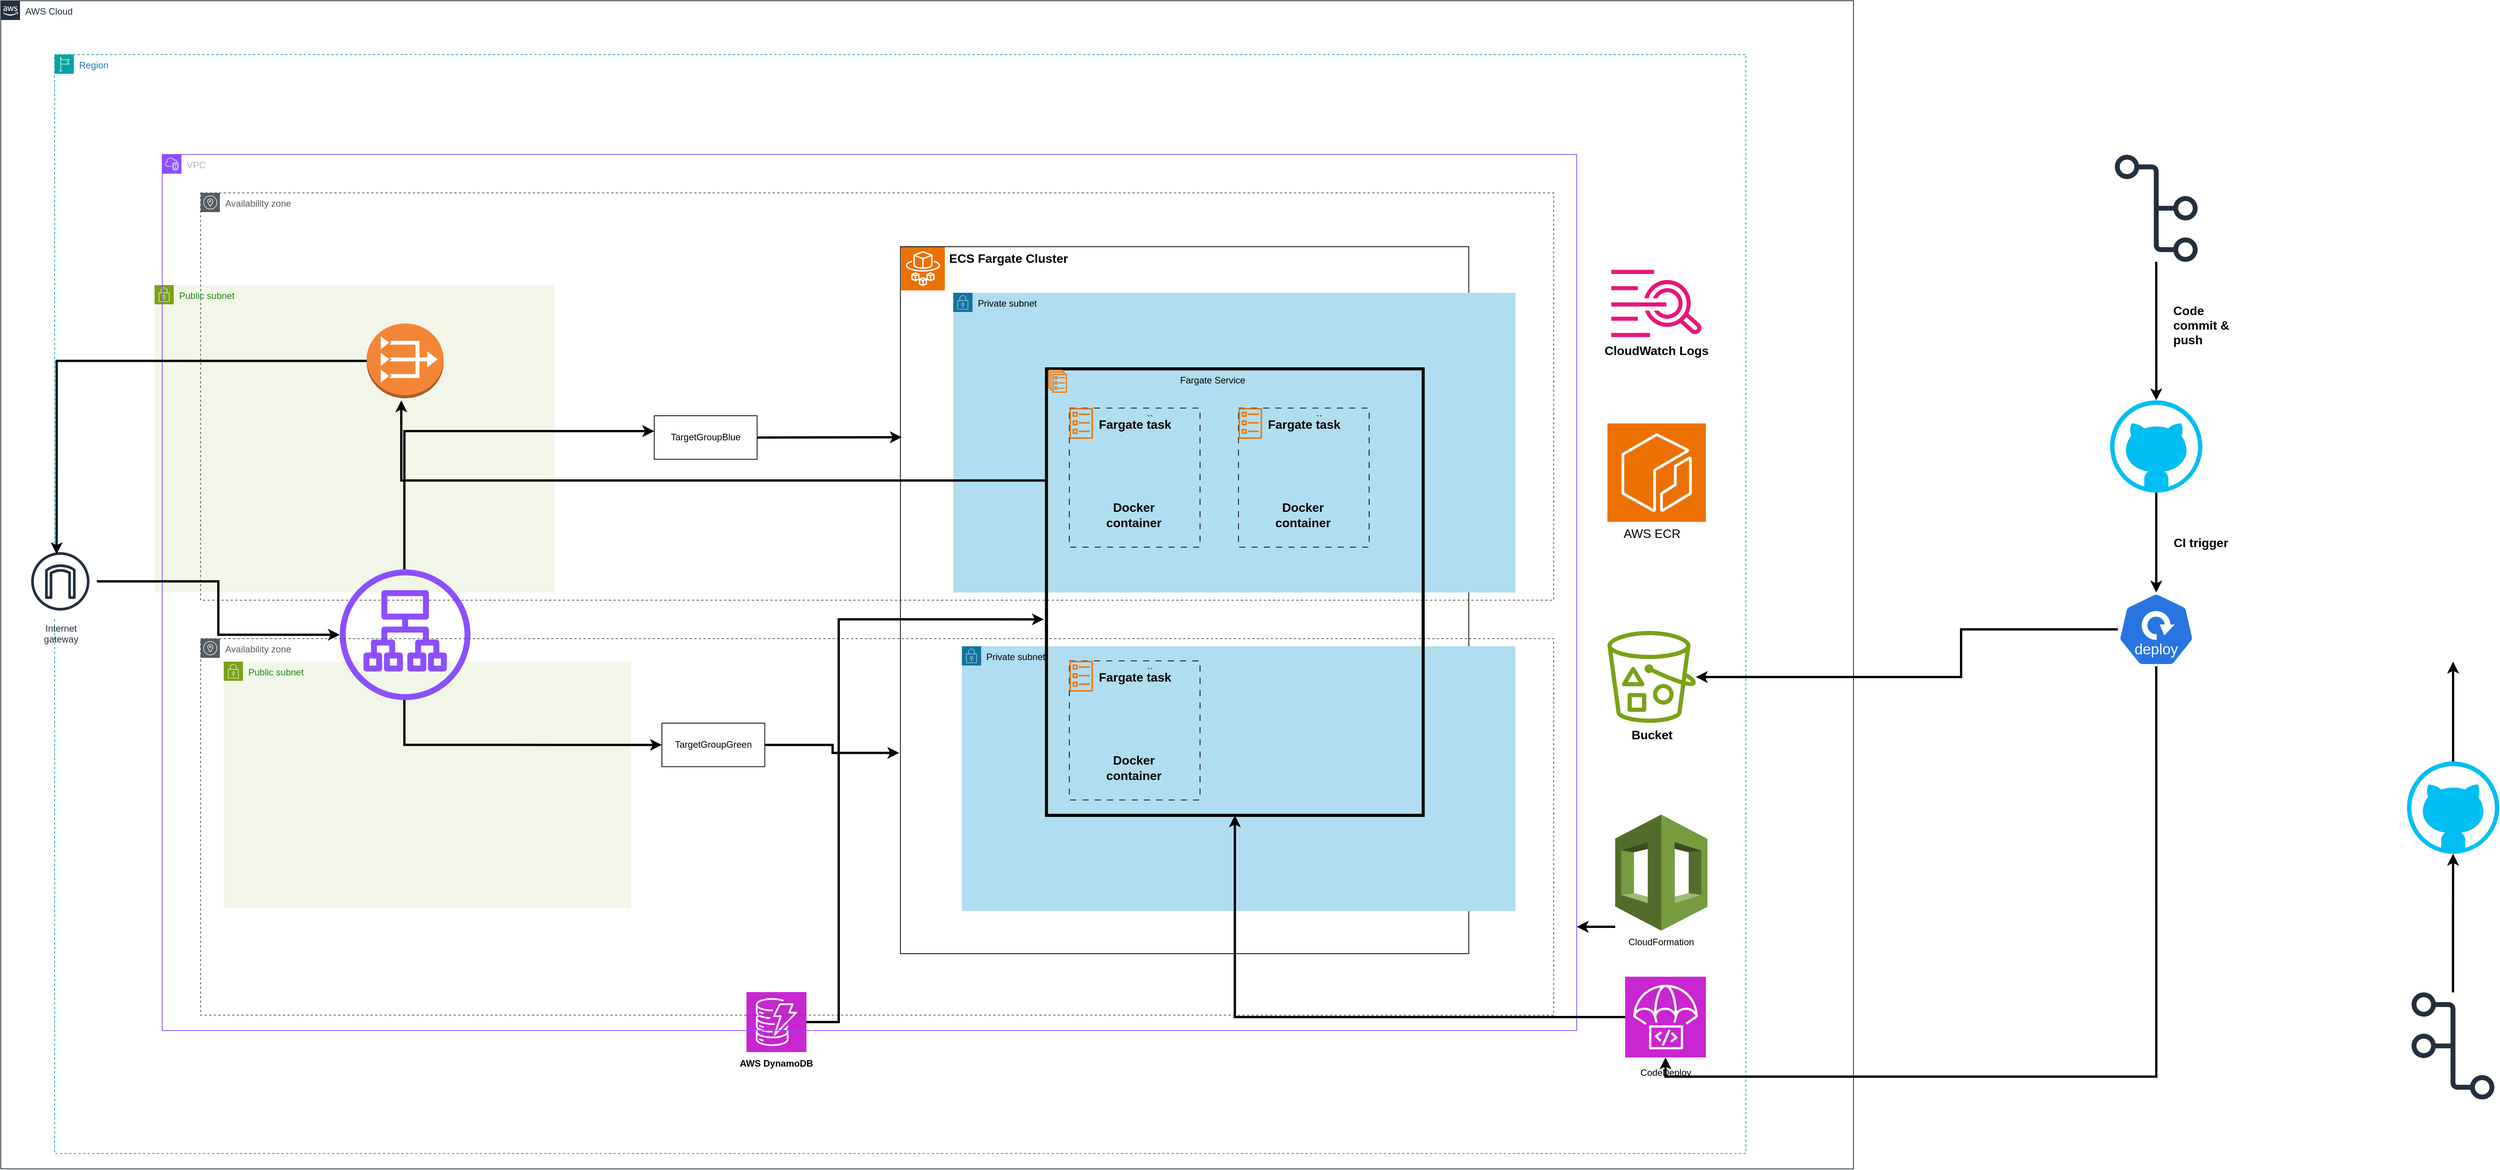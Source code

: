 <mxfile version="28.0.7">
  <diagram name="Network Infrastructure Diagraam" id="ovMnKWPb5PDUAQWrvuxz">
    <mxGraphModel dx="3377" dy="950" grid="1" gridSize="10" guides="1" tooltips="1" connect="1" arrows="1" fold="1" page="1" pageScale="1" pageWidth="827" pageHeight="1169" math="0" shadow="0">
      <root>
        <mxCell id="0" />
        <mxCell id="1" parent="0" />
        <mxCell id="ZNa6b4LFm4NdDfefMSjD-52" value="AWS Cloud" style="points=[[0,0],[0.25,0],[0.5,0],[0.75,0],[1,0],[1,0.25],[1,0.5],[1,0.75],[1,1],[0.75,1],[0.5,1],[0.25,1],[0,1],[0,0.75],[0,0.5],[0,0.25]];outlineConnect=0;gradientColor=none;html=1;whiteSpace=wrap;fontSize=12;fontStyle=0;container=1;pointerEvents=0;collapsible=0;recursiveResize=0;shape=mxgraph.aws4.group;grIcon=mxgraph.aws4.group_aws_cloud_alt;strokeColor=#232F3E;fillColor=none;verticalAlign=top;align=left;spacingLeft=30;fontColor=#232F3E;dashed=0;" parent="1" vertex="1">
          <mxGeometry x="-890" y="40" width="2410" height="1520" as="geometry" />
        </mxCell>
        <mxCell id="ZNa6b4LFm4NdDfefMSjD-47" value="Public subnet" style="points=[[0,0],[0.25,0],[0.5,0],[0.75,0],[1,0],[1,0.25],[1,0.5],[1,0.75],[1,1],[0.75,1],[0.5,1],[0.25,1],[0,1],[0,0.75],[0,0.5],[0,0.25]];outlineConnect=0;gradientColor=none;html=1;whiteSpace=wrap;fontSize=12;fontStyle=0;container=1;pointerEvents=0;collapsible=0;recursiveResize=0;shape=mxgraph.aws4.group;grIcon=mxgraph.aws4.group_security_group;grStroke=0;strokeColor=#7AA116;fillColor=#F2F6E8;verticalAlign=top;align=left;spacingLeft=30;fontColor=#248814;dashed=0;" parent="ZNa6b4LFm4NdDfefMSjD-52" vertex="1">
          <mxGeometry x="200" y="370" width="520" height="400" as="geometry" />
        </mxCell>
        <mxCell id="ZNa6b4LFm4NdDfefMSjD-54" value="Region" style="points=[[0,0],[0.25,0],[0.5,0],[0.75,0],[1,0],[1,0.25],[1,0.5],[1,0.75],[1,1],[0.75,1],[0.5,1],[0.25,1],[0,1],[0,0.75],[0,0.5],[0,0.25]];outlineConnect=0;gradientColor=none;html=1;whiteSpace=wrap;fontSize=12;fontStyle=0;container=1;pointerEvents=0;collapsible=0;recursiveResize=0;shape=mxgraph.aws4.group;grIcon=mxgraph.aws4.group_region;strokeColor=#00A4A6;fillColor=none;verticalAlign=top;align=left;spacingLeft=30;fontColor=#147EBA;dashed=1;" parent="ZNa6b4LFm4NdDfefMSjD-52" vertex="1">
          <mxGeometry x="70" y="70" width="2200" height="1430" as="geometry" />
        </mxCell>
        <mxCell id="ZNa6b4LFm4NdDfefMSjD-108" value="" style="group" parent="ZNa6b4LFm4NdDfefMSjD-54" vertex="1" connectable="0">
          <mxGeometry x="2020.0" y="750" width="115.0" height="149.6" as="geometry" />
        </mxCell>
        <mxCell id="ZNa6b4LFm4NdDfefMSjD-104" value="" style="sketch=0;outlineConnect=0;fontColor=#232F3E;gradientColor=none;fillColor=#7AA116;strokeColor=none;dashed=0;verticalLabelPosition=bottom;verticalAlign=top;align=center;html=1;fontSize=12;fontStyle=0;aspect=fixed;pointerEvents=1;shape=mxgraph.aws4.bucket_with_objects;" parent="ZNa6b4LFm4NdDfefMSjD-108" vertex="1">
          <mxGeometry width="115" height="119.6" as="geometry" />
        </mxCell>
        <mxCell id="ZNa6b4LFm4NdDfefMSjD-107" value="&lt;font style=&quot;font-size: 16px;&quot;&gt;&lt;b&gt;Bucket&lt;/b&gt;&lt;/font&gt;" style="text;strokeColor=none;align=center;fillColor=none;html=1;verticalAlign=middle;whiteSpace=wrap;rounded=0;" parent="ZNa6b4LFm4NdDfefMSjD-108" vertex="1">
          <mxGeometry x="27.5" y="119.6" width="60" height="30" as="geometry" />
        </mxCell>
        <mxCell id="ZNa6b4LFm4NdDfefMSjD-130" value="" style="group" parent="ZNa6b4LFm4NdDfefMSjD-54" vertex="1" connectable="0">
          <mxGeometry x="2020" y="480" width="128" height="158" as="geometry" />
        </mxCell>
        <mxCell id="ZNa6b4LFm4NdDfefMSjD-113" value="" style="sketch=0;points=[[0,0,0],[0.25,0,0],[0.5,0,0],[0.75,0,0],[1,0,0],[0,1,0],[0.25,1,0],[0.5,1,0],[0.75,1,0],[1,1,0],[0,0.25,0],[0,0.5,0],[0,0.75,0],[1,0.25,0],[1,0.5,0],[1,0.75,0]];outlineConnect=0;fontColor=#232F3E;fillColor=#ED7100;strokeColor=#ffffff;dashed=0;verticalLabelPosition=bottom;verticalAlign=top;align=center;html=1;fontSize=12;fontStyle=0;aspect=fixed;shape=mxgraph.aws4.resourceIcon;resIcon=mxgraph.aws4.ecr;" parent="ZNa6b4LFm4NdDfefMSjD-130" vertex="1">
          <mxGeometry width="128" height="128" as="geometry" />
        </mxCell>
        <mxCell id="ZNa6b4LFm4NdDfefMSjD-129" value="&lt;font style=&quot;font-size: 16px;&quot;&gt;AWS ECR&lt;/font&gt;" style="text;strokeColor=none;align=center;fillColor=none;html=1;verticalAlign=middle;whiteSpace=wrap;rounded=0;" parent="ZNa6b4LFm4NdDfefMSjD-130" vertex="1">
          <mxGeometry x="12.5" y="128" width="90" height="30" as="geometry" />
        </mxCell>
        <mxCell id="ZNa6b4LFm4NdDfefMSjD-131" value="Internet&#xa;gateway" style="sketch=0;outlineConnect=0;fontColor=#232F3E;gradientColor=none;strokeColor=#232F3E;fillColor=#ffffff;dashed=0;verticalLabelPosition=bottom;verticalAlign=top;align=center;html=1;fontSize=12;fontStyle=0;aspect=fixed;shape=mxgraph.aws4.resourceIcon;resIcon=mxgraph.aws4.internet_gateway;" parent="ZNa6b4LFm4NdDfefMSjD-54" vertex="1">
          <mxGeometry x="-40" y="638" width="95" height="95" as="geometry" />
        </mxCell>
        <mxCell id="ZNa6b4LFm4NdDfefMSjD-138" value="" style="group" parent="ZNa6b4LFm4NdDfefMSjD-54" vertex="1" connectable="0">
          <mxGeometry x="2004" y="280" width="160" height="120" as="geometry" />
        </mxCell>
        <mxCell id="ZNa6b4LFm4NdDfefMSjD-136" value="" style="sketch=0;outlineConnect=0;fontColor=#232F3E;gradientColor=none;fillColor=#E7157B;strokeColor=none;dashed=0;verticalLabelPosition=bottom;verticalAlign=top;align=center;html=1;fontSize=12;fontStyle=0;aspect=fixed;pointerEvents=1;shape=mxgraph.aws4.cloudwatch_logs;" parent="ZNa6b4LFm4NdDfefMSjD-138" vertex="1">
          <mxGeometry x="21" width="118" height="87.75" as="geometry" />
        </mxCell>
        <mxCell id="ZNa6b4LFm4NdDfefMSjD-137" value="&lt;font style=&quot;font-size: 16px;&quot;&gt;&lt;b&gt;CloudWatch Logs&lt;/b&gt;&lt;/font&gt;" style="text;strokeColor=none;align=center;fillColor=none;html=1;verticalAlign=middle;whiteSpace=wrap;rounded=0;" parent="ZNa6b4LFm4NdDfefMSjD-138" vertex="1">
          <mxGeometry y="90" width="160" height="30" as="geometry" />
        </mxCell>
        <mxCell id="waD4MCvqAJ1mNzrGoZr5-4" value="" style="group" parent="ZNa6b4LFm4NdDfefMSjD-54" vertex="1" connectable="0">
          <mxGeometry x="2030" y="989" width="120" height="181" as="geometry" />
        </mxCell>
        <mxCell id="waD4MCvqAJ1mNzrGoZr5-2" value="" style="outlineConnect=0;dashed=0;verticalLabelPosition=bottom;verticalAlign=top;align=center;html=1;shape=mxgraph.aws3.cloudformation;fillColor=#759C3E;gradientColor=none;" parent="waD4MCvqAJ1mNzrGoZr5-4" vertex="1">
          <mxGeometry width="120" height="151" as="geometry" />
        </mxCell>
        <mxCell id="waD4MCvqAJ1mNzrGoZr5-3" value="CloudFormation" style="text;strokeColor=none;align=center;fillColor=none;html=1;verticalAlign=middle;whiteSpace=wrap;rounded=0;" parent="waD4MCvqAJ1mNzrGoZr5-4" vertex="1">
          <mxGeometry x="30" y="151" width="60" height="30" as="geometry" />
        </mxCell>
        <mxCell id="waD4MCvqAJ1mNzrGoZr5-8" value="" style="sketch=0;points=[[0,0,0],[0.25,0,0],[0.5,0,0],[0.75,0,0],[1,0,0],[0,1,0],[0.25,1,0],[0.5,1,0],[0.75,1,0],[1,1,0],[0,0.25,0],[0,0.5,0],[0,0.75,0],[1,0.25,0],[1,0.5,0],[1,0.75,0]];outlineConnect=0;fontColor=#232F3E;fillColor=#C925D1;strokeColor=#ffffff;dashed=0;verticalLabelPosition=bottom;verticalAlign=top;align=center;html=1;fontSize=12;fontStyle=0;aspect=fixed;shape=mxgraph.aws4.resourceIcon;resIcon=mxgraph.aws4.codedeploy;" parent="ZNa6b4LFm4NdDfefMSjD-54" vertex="1">
          <mxGeometry x="2043" y="1200" width="105" height="105" as="geometry" />
        </mxCell>
        <mxCell id="waD4MCvqAJ1mNzrGoZr5-9" value="CodeDeploy" style="text;strokeColor=none;align=center;fillColor=none;html=1;verticalAlign=middle;whiteSpace=wrap;rounded=0;" parent="ZNa6b4LFm4NdDfefMSjD-54" vertex="1">
          <mxGeometry x="2065.5" y="1310" width="60" height="30" as="geometry" />
        </mxCell>
        <mxCell id="8HOcggQjrrimFrXnMr3Y-1" value="" style="sketch=0;points=[[0,0,0],[0.25,0,0],[0.5,0,0],[0.75,0,0],[1,0,0],[0,1,0],[0.25,1,0],[0.5,1,0],[0.75,1,0],[1,1,0],[0,0.25,0],[0,0.5,0],[0,0.75,0],[1,0.25,0],[1,0.5,0],[1,0.75,0]];outlineConnect=0;fontColor=#232F3E;fillColor=#C925D1;strokeColor=#ffffff;dashed=0;verticalLabelPosition=bottom;verticalAlign=top;align=center;html=1;fontSize=12;fontStyle=0;aspect=fixed;shape=mxgraph.aws4.resourceIcon;resIcon=mxgraph.aws4.dynamodb;" vertex="1" parent="ZNa6b4LFm4NdDfefMSjD-54">
          <mxGeometry x="900" y="1220" width="78" height="78" as="geometry" />
        </mxCell>
        <mxCell id="8HOcggQjrrimFrXnMr3Y-2" value="&lt;b&gt;AWS DynamoDB&lt;/b&gt;" style="text;strokeColor=none;align=center;fillColor=none;html=1;verticalAlign=middle;whiteSpace=wrap;rounded=0;" vertex="1" parent="ZNa6b4LFm4NdDfefMSjD-54">
          <mxGeometry x="889" y="1298" width="100" height="30" as="geometry" />
        </mxCell>
        <mxCell id="ZNa6b4LFm4NdDfefMSjD-55" value="VPC" style="points=[[0,0],[0.25,0],[0.5,0],[0.75,0],[1,0],[1,0.25],[1,0.5],[1,0.75],[1,1],[0.75,1],[0.5,1],[0.25,1],[0,1],[0,0.75],[0,0.5],[0,0.25]];outlineConnect=0;gradientColor=none;html=1;whiteSpace=wrap;fontSize=12;fontStyle=0;container=1;pointerEvents=0;collapsible=0;recursiveResize=0;shape=mxgraph.aws4.group;grIcon=mxgraph.aws4.group_vpc2;strokeColor=#8C4FFF;fillColor=none;verticalAlign=top;align=left;spacingLeft=30;fontColor=#AAB7B8;dashed=0;" parent="1" vertex="1">
          <mxGeometry x="-680" y="240" width="1840" height="1140" as="geometry" />
        </mxCell>
        <mxCell id="ZNa6b4LFm4NdDfefMSjD-101" value="Public subnet" style="points=[[0,0],[0.25,0],[0.5,0],[0.75,0],[1,0],[1,0.25],[1,0.5],[1,0.75],[1,1],[0.75,1],[0.5,1],[0.25,1],[0,1],[0,0.75],[0,0.5],[0,0.25]];outlineConnect=0;gradientColor=none;html=1;whiteSpace=wrap;fontSize=12;fontStyle=0;container=1;pointerEvents=0;collapsible=0;recursiveResize=0;shape=mxgraph.aws4.group;grIcon=mxgraph.aws4.group_security_group;grStroke=0;strokeColor=#7AA116;fillColor=#F2F6E8;verticalAlign=top;align=left;spacingLeft=30;fontColor=#248814;dashed=0;" parent="ZNa6b4LFm4NdDfefMSjD-55" vertex="1">
          <mxGeometry x="80" y="660" width="530" height="320" as="geometry" />
        </mxCell>
        <mxCell id="ZNa6b4LFm4NdDfefMSjD-60" value="" style="outlineConnect=0;dashed=0;verticalLabelPosition=bottom;verticalAlign=top;align=center;html=1;shape=mxgraph.aws3.vpc_nat_gateway;fillColor=#F58536;gradientColor=none;" parent="ZNa6b4LFm4NdDfefMSjD-55" vertex="1">
          <mxGeometry x="266" y="220" width="100" height="97.22" as="geometry" />
        </mxCell>
        <mxCell id="ZNa6b4LFm4NdDfefMSjD-14" value="TargetGroupBlue" style="rounded=0;whiteSpace=wrap;html=1;" parent="ZNa6b4LFm4NdDfefMSjD-55" vertex="1">
          <mxGeometry x="640.002" y="340.0" width="133.846" height="56.667" as="geometry" />
        </mxCell>
        <mxCell id="ZNa6b4LFm4NdDfefMSjD-103" style="edgeStyle=orthogonalEdgeStyle;rounded=0;orthogonalLoop=1;jettySize=auto;html=1;strokeWidth=3;entryX=0;entryY=0.5;entryDx=0;entryDy=0;" parent="ZNa6b4LFm4NdDfefMSjD-55" target="ZNa6b4LFm4NdDfefMSjD-15" edge="1">
          <mxGeometry relative="1" as="geometry">
            <mxPoint x="315" y="708.998" as="sourcePoint" />
            <mxPoint x="950" y="570" as="targetPoint" />
            <Array as="points">
              <mxPoint x="315" y="769" />
            </Array>
          </mxGeometry>
        </mxCell>
        <mxCell id="ZNa6b4LFm4NdDfefMSjD-102" style="edgeStyle=orthogonalEdgeStyle;rounded=0;orthogonalLoop=1;jettySize=auto;html=1;strokeWidth=3;" parent="ZNa6b4LFm4NdDfefMSjD-55" source="ZNa6b4LFm4NdDfefMSjD-115" target="ZNa6b4LFm4NdDfefMSjD-14" edge="1">
          <mxGeometry relative="1" as="geometry">
            <mxPoint x="365" y="749.8" as="sourcePoint" />
            <mxPoint x="599.998" y="567.8" as="targetPoint" />
            <Array as="points">
              <mxPoint x="315" y="360" />
            </Array>
          </mxGeometry>
        </mxCell>
        <mxCell id="ZNa6b4LFm4NdDfefMSjD-117" value="Availability zone" style="sketch=0;outlineConnect=0;gradientColor=none;html=1;whiteSpace=wrap;fontSize=12;fontStyle=0;shape=mxgraph.aws4.group;grIcon=mxgraph.aws4.group_availability_zone;strokeColor=#545B64;fillColor=none;verticalAlign=top;align=left;spacingLeft=30;fontColor=#545B64;dashed=1;" parent="ZNa6b4LFm4NdDfefMSjD-55" vertex="1">
          <mxGeometry x="50" y="50" width="1760" height="530" as="geometry" />
        </mxCell>
        <mxCell id="ZNa6b4LFm4NdDfefMSjD-115" value="" style="sketch=0;outlineConnect=0;fontColor=#232F3E;gradientColor=none;fillColor=#8C4FFF;strokeColor=none;dashed=0;verticalLabelPosition=bottom;verticalAlign=top;align=center;html=1;fontSize=12;fontStyle=0;aspect=fixed;pointerEvents=1;shape=mxgraph.aws4.application_load_balancer;" parent="ZNa6b4LFm4NdDfefMSjD-55" vertex="1">
          <mxGeometry x="231" y="540" width="170" height="170" as="geometry" />
        </mxCell>
        <mxCell id="ZNa6b4LFm4NdDfefMSjD-15" value="TargetGroupGreen" style="rounded=0;whiteSpace=wrap;html=1;" parent="ZNa6b4LFm4NdDfefMSjD-55" vertex="1">
          <mxGeometry x="649.996" y="740" width="133.846" height="56.667" as="geometry" />
        </mxCell>
        <mxCell id="waD4MCvqAJ1mNzrGoZr5-14" value="Availability zone" style="sketch=0;outlineConnect=0;gradientColor=none;html=1;whiteSpace=wrap;fontSize=12;fontStyle=0;shape=mxgraph.aws4.group;grIcon=mxgraph.aws4.group_availability_zone;strokeColor=#545B64;fillColor=none;verticalAlign=top;align=left;spacingLeft=30;fontColor=#545B64;dashed=1;" parent="ZNa6b4LFm4NdDfefMSjD-55" vertex="1">
          <mxGeometry x="50" y="630" width="1760" height="490" as="geometry" />
        </mxCell>
        <mxCell id="ZNa6b4LFm4NdDfefMSjD-61" value="" style="sketch=0;points=[[0,0,0],[0.25,0,0],[0.5,0,0],[0.75,0,0],[1,0,0],[0,1,0],[0.25,1,0],[0.5,1,0],[0.75,1,0],[1,1,0],[0,0.25,0],[0,0.5,0],[0,0.75,0],[1,0.25,0],[1,0.5,0],[1,0.75,0]];outlineConnect=0;fontColor=#232F3E;fillColor=#ED7100;strokeColor=#ffffff;dashed=0;verticalLabelPosition=bottom;verticalAlign=top;align=center;html=1;fontSize=12;fontStyle=0;aspect=fixed;shape=mxgraph.aws4.resourceIcon;resIcon=mxgraph.aws4.fargate;" parent="1" vertex="1">
          <mxGeometry x="281.141" y="360" width="56.923" height="56.923" as="geometry" />
        </mxCell>
        <mxCell id="ZNa6b4LFm4NdDfefMSjD-21" value="&lt;font style=&quot;color: light-dark(rgb(0, 0, 0), rgb(216, 109, 12)); font-size: 16px;&quot;&gt;&lt;b&gt;ECS Fargate Cluster&lt;/b&gt;&lt;/font&gt;" style="text;strokeColor=none;align=center;fillColor=none;html=1;verticalAlign=middle;whiteSpace=wrap;rounded=0;" parent="1" vertex="1">
          <mxGeometry x="341" y="360" width="160" height="30" as="geometry" />
        </mxCell>
        <mxCell id="ZNa6b4LFm4NdDfefMSjD-76" value="" style="group" parent="1" vertex="1" connectable="0">
          <mxGeometry x="260.266" y="590" width="820" height="690" as="geometry" />
        </mxCell>
        <mxCell id="ZNa6b4LFm4NdDfefMSjD-19" value="" style="rounded=0;whiteSpace=wrap;html=1;strokeColor=light-dark(#000000,#D86D0C);fillColor=none;" parent="ZNa6b4LFm4NdDfefMSjD-76" vertex="1">
          <mxGeometry x="20" y="-230" width="739.35" height="920" as="geometry" />
        </mxCell>
        <mxCell id="ZNa6b4LFm4NdDfefMSjD-64" value="Private subnet" style="points=[[0,0],[0.25,0],[0.5,0],[0.75,0],[1,0],[1,0.25],[1,0.5],[1,0.75],[1,1],[0.75,1],[0.5,1],[0.25,1],[0,1],[0,0.75],[0,0.5],[0,0.25]];outlineConnect=0;html=1;whiteSpace=wrap;fontSize=12;fontStyle=0;container=1;pointerEvents=0;collapsible=0;recursiveResize=0;shape=mxgraph.aws4.group;grIcon=mxgraph.aws4.group_security_group;grStroke=0;strokeColor=#10739e;fillColor=#b1ddf0;verticalAlign=top;align=left;spacingLeft=30;dashed=0;" parent="ZNa6b4LFm4NdDfefMSjD-76" vertex="1">
          <mxGeometry x="100" y="290" width="720" height="344.61" as="geometry" />
        </mxCell>
        <mxCell id="ZNa6b4LFm4NdDfefMSjD-48" value="Private subnet" style="points=[[0,0],[0.25,0],[0.5,0],[0.75,0],[1,0],[1,0.25],[1,0.5],[1,0.75],[1,1],[0.75,1],[0.5,1],[0.25,1],[0,1],[0,0.75],[0,0.5],[0,0.25]];outlineConnect=0;html=1;whiteSpace=wrap;fontSize=12;fontStyle=0;container=1;pointerEvents=0;collapsible=0;recursiveResize=0;shape=mxgraph.aws4.group;grIcon=mxgraph.aws4.group_security_group;grStroke=0;fillColor=#b1ddf0;verticalAlign=top;align=left;spacingLeft=30;strokeWidth=4;perimeterSpacing=4;strokeColor=#10739e;gradientColor=none;" parent="ZNa6b4LFm4NdDfefMSjD-76" vertex="1">
          <mxGeometry x="88.75" y="-170" width="731.25" height="390" as="geometry" />
        </mxCell>
        <mxCell id="ZNa6b4LFm4NdDfefMSjD-23" value="" style="rounded=0;whiteSpace=wrap;html=1;strokeColor=light-dark(#000000,#D86D0C);strokeWidth=4;fillColor=none;" parent="ZNa6b4LFm4NdDfefMSjD-76" vertex="1">
          <mxGeometry x="210" y="-71" width="490" height="581" as="geometry" />
        </mxCell>
        <mxCell id="ZNa6b4LFm4NdDfefMSjD-24" value="&lt;font style=&quot;color: light-dark(rgb(0, 0, 0), rgb(216, 109, 12));&quot;&gt;Fargate Service&lt;/font&gt;" style="text;strokeColor=none;align=center;fillColor=none;html=1;verticalAlign=middle;whiteSpace=wrap;rounded=0;" parent="ZNa6b4LFm4NdDfefMSjD-76" vertex="1">
          <mxGeometry x="374.194" y="-71" width="104.77" height="30" as="geometry" />
        </mxCell>
        <mxCell id="ZNa6b4LFm4NdDfefMSjD-22" value="" style="sketch=0;outlineConnect=0;fontColor=#232F3E;gradientColor=none;fillColor=#ED7100;strokeColor=none;dashed=0;verticalLabelPosition=bottom;verticalAlign=top;align=center;html=1;fontSize=12;fontStyle=0;aspect=fixed;pointerEvents=1;shape=mxgraph.aws4.ecs_service;" parent="ZNa6b4LFm4NdDfefMSjD-76" vertex="1">
          <mxGeometry x="212.38" y="-69.94" width="24.325" height="29.939" as="geometry" />
        </mxCell>
        <mxCell id="ZNa6b4LFm4NdDfefMSjD-93" value="" style="group" parent="ZNa6b4LFm4NdDfefMSjD-76" vertex="1" connectable="0">
          <mxGeometry x="409.73" width="120" height="140" as="geometry" />
        </mxCell>
        <mxCell id="ZNa6b4LFm4NdDfefMSjD-173" value="" style="group" parent="ZNa6b4LFm4NdDfefMSjD-76" vertex="1" connectable="0">
          <mxGeometry x="239.734" y="309" width="210" height="181" as="geometry" />
        </mxCell>
        <mxCell id="ZNa6b4LFm4NdDfefMSjD-174" value="" style="group" parent="ZNa6b4LFm4NdDfefMSjD-173" vertex="1" connectable="0">
          <mxGeometry x="40" y="50" width="102.92" height="100" as="geometry" />
        </mxCell>
        <mxCell id="ZNa6b4LFm4NdDfefMSjD-175" value="" style="shape=image;html=1;verticalAlign=top;verticalLabelPosition=bottom;labelBackgroundColor=#ffffff;imageAspect=0;aspect=fixed;image=https://cdn1.iconfinder.com/data/icons/unicons-line-vol-3/24/docker-128.png;imageBackground=none;noLabel=0;" parent="ZNa6b4LFm4NdDfefMSjD-174" vertex="1">
          <mxGeometry x="12" width="67.667" height="67.667" as="geometry" />
        </mxCell>
        <mxCell id="ZNa6b4LFm4NdDfefMSjD-176" value="&lt;font style=&quot;font-size: 16px;&quot;&gt;&lt;b&gt;Docker container&lt;/b&gt;&lt;/font&gt;" style="text;strokeColor=none;align=center;fillColor=none;html=1;verticalAlign=middle;whiteSpace=wrap;rounded=0;" parent="ZNa6b4LFm4NdDfefMSjD-174" vertex="1">
          <mxGeometry x="19.792" y="78.571" width="47.502" height="21.429" as="geometry" />
        </mxCell>
        <mxCell id="ZNa6b4LFm4NdDfefMSjD-177" value="``" style="group" parent="ZNa6b4LFm4NdDfefMSjD-173" vertex="1" connectable="0">
          <mxGeometry width="210" height="181" as="geometry" />
        </mxCell>
        <mxCell id="ZNa6b4LFm4NdDfefMSjD-178" value="&lt;span style=&quot;white-space: pre;&quot;&gt;&#x9;&lt;/span&gt;&lt;span style=&quot;white-space: pre;&quot;&gt;&#x9;&lt;/span&gt;" style="rounded=0;whiteSpace=wrap;html=1;dashed=1;dashPattern=8 8;fillColor=none;strokeColor=light-dark(#000000,#F47E10);" parent="ZNa6b4LFm4NdDfefMSjD-177" vertex="1">
          <mxGeometry width="170" height="181" as="geometry" />
        </mxCell>
        <mxCell id="ZNa6b4LFm4NdDfefMSjD-179" value="" style="sketch=0;outlineConnect=0;fontColor=#232F3E;gradientColor=none;fillColor=#ED7100;strokeColor=none;dashed=0;verticalLabelPosition=bottom;verticalAlign=top;align=center;html=1;fontSize=12;fontStyle=0;aspect=fixed;pointerEvents=1;shape=mxgraph.aws4.ecs_task;" parent="ZNa6b4LFm4NdDfefMSjD-177" vertex="1">
          <mxGeometry width="30.83" height="40" as="geometry" />
        </mxCell>
        <mxCell id="ZNa6b4LFm4NdDfefMSjD-180" value="&lt;font style=&quot;font-size: 16px;&quot;&gt;&lt;b&gt;Fargate task&lt;/b&gt;&lt;/font&gt;" style="text;strokeColor=none;align=center;fillColor=none;html=1;verticalAlign=middle;whiteSpace=wrap;rounded=0;" parent="ZNa6b4LFm4NdDfefMSjD-177" vertex="1">
          <mxGeometry x="31.11" y="2.2" width="108.89" height="37.15" as="geometry" />
        </mxCell>
        <mxCell id="ZNa6b4LFm4NdDfefMSjD-181" value="" style="group" parent="ZNa6b4LFm4NdDfefMSjD-76" vertex="1" connectable="0">
          <mxGeometry x="239.734" y="-20" width="210" height="181" as="geometry" />
        </mxCell>
        <mxCell id="ZNa6b4LFm4NdDfefMSjD-182" value="" style="group" parent="ZNa6b4LFm4NdDfefMSjD-181" vertex="1" connectable="0">
          <mxGeometry x="40" y="50" width="102.92" height="100" as="geometry" />
        </mxCell>
        <mxCell id="ZNa6b4LFm4NdDfefMSjD-183" value="" style="shape=image;html=1;verticalAlign=top;verticalLabelPosition=bottom;labelBackgroundColor=#ffffff;imageAspect=0;aspect=fixed;image=https://cdn1.iconfinder.com/data/icons/unicons-line-vol-3/24/docker-128.png;imageBackground=none;noLabel=0;" parent="ZNa6b4LFm4NdDfefMSjD-182" vertex="1">
          <mxGeometry x="12" width="67.667" height="67.667" as="geometry" />
        </mxCell>
        <mxCell id="ZNa6b4LFm4NdDfefMSjD-184" value="&lt;font style=&quot;font-size: 16px;&quot;&gt;&lt;b&gt;Docker container&lt;/b&gt;&lt;/font&gt;" style="text;strokeColor=none;align=center;fillColor=none;html=1;verticalAlign=middle;whiteSpace=wrap;rounded=0;" parent="ZNa6b4LFm4NdDfefMSjD-182" vertex="1">
          <mxGeometry x="19.792" y="78.571" width="47.502" height="21.429" as="geometry" />
        </mxCell>
        <mxCell id="ZNa6b4LFm4NdDfefMSjD-185" value="``" style="group" parent="ZNa6b4LFm4NdDfefMSjD-181" vertex="1" connectable="0">
          <mxGeometry width="210" height="181" as="geometry" />
        </mxCell>
        <mxCell id="ZNa6b4LFm4NdDfefMSjD-186" value="&lt;span style=&quot;white-space: pre;&quot;&gt;&#x9;&lt;/span&gt;&lt;span style=&quot;white-space: pre;&quot;&gt;&#x9;&lt;/span&gt;" style="rounded=0;whiteSpace=wrap;html=1;dashed=1;dashPattern=8 8;fillColor=none;strokeColor=light-dark(#000000,#F47E10);" parent="ZNa6b4LFm4NdDfefMSjD-185" vertex="1">
          <mxGeometry width="170" height="181" as="geometry" />
        </mxCell>
        <mxCell id="ZNa6b4LFm4NdDfefMSjD-187" value="" style="sketch=0;outlineConnect=0;fontColor=#232F3E;gradientColor=none;fillColor=#ED7100;strokeColor=none;dashed=0;verticalLabelPosition=bottom;verticalAlign=top;align=center;html=1;fontSize=12;fontStyle=0;aspect=fixed;pointerEvents=1;shape=mxgraph.aws4.ecs_task;" parent="ZNa6b4LFm4NdDfefMSjD-185" vertex="1">
          <mxGeometry width="30.83" height="40" as="geometry" />
        </mxCell>
        <mxCell id="ZNa6b4LFm4NdDfefMSjD-188" value="&lt;font style=&quot;font-size: 16px;&quot;&gt;&lt;b&gt;Fargate task&lt;/b&gt;&lt;/font&gt;" style="text;strokeColor=none;align=center;fillColor=none;html=1;verticalAlign=middle;whiteSpace=wrap;rounded=0;" parent="ZNa6b4LFm4NdDfefMSjD-185" vertex="1">
          <mxGeometry x="31.11" y="2.2" width="108.89" height="37.15" as="geometry" />
        </mxCell>
        <mxCell id="ZNa6b4LFm4NdDfefMSjD-189" value="" style="group" parent="ZNa6b4LFm4NdDfefMSjD-76" vertex="1" connectable="0">
          <mxGeometry x="459.734" y="-20" width="210" height="181" as="geometry" />
        </mxCell>
        <mxCell id="ZNa6b4LFm4NdDfefMSjD-190" value="" style="group" parent="ZNa6b4LFm4NdDfefMSjD-189" vertex="1" connectable="0">
          <mxGeometry x="40" y="50" width="102.92" height="100" as="geometry" />
        </mxCell>
        <mxCell id="ZNa6b4LFm4NdDfefMSjD-191" value="" style="shape=image;html=1;verticalAlign=top;verticalLabelPosition=bottom;labelBackgroundColor=#ffffff;imageAspect=0;aspect=fixed;image=https://cdn1.iconfinder.com/data/icons/unicons-line-vol-3/24/docker-128.png;imageBackground=none;noLabel=0;" parent="ZNa6b4LFm4NdDfefMSjD-190" vertex="1">
          <mxGeometry x="12" width="67.667" height="67.667" as="geometry" />
        </mxCell>
        <mxCell id="ZNa6b4LFm4NdDfefMSjD-192" value="&lt;font style=&quot;font-size: 16px;&quot;&gt;&lt;b&gt;Docker container&lt;/b&gt;&lt;/font&gt;" style="text;strokeColor=none;align=center;fillColor=none;html=1;verticalAlign=middle;whiteSpace=wrap;rounded=0;" parent="ZNa6b4LFm4NdDfefMSjD-190" vertex="1">
          <mxGeometry x="19.792" y="78.571" width="47.502" height="21.429" as="geometry" />
        </mxCell>
        <mxCell id="ZNa6b4LFm4NdDfefMSjD-193" value="``" style="group" parent="ZNa6b4LFm4NdDfefMSjD-189" vertex="1" connectable="0">
          <mxGeometry width="210" height="181" as="geometry" />
        </mxCell>
        <mxCell id="ZNa6b4LFm4NdDfefMSjD-194" value="&lt;span style=&quot;white-space: pre;&quot;&gt;&#x9;&lt;/span&gt;&lt;span style=&quot;white-space: pre;&quot;&gt;&#x9;&lt;/span&gt;" style="rounded=0;whiteSpace=wrap;html=1;dashed=1;dashPattern=8 8;fillColor=none;strokeColor=light-dark(#000000,#F47E10);" parent="ZNa6b4LFm4NdDfefMSjD-193" vertex="1">
          <mxGeometry width="170" height="181" as="geometry" />
        </mxCell>
        <mxCell id="ZNa6b4LFm4NdDfefMSjD-195" value="" style="sketch=0;outlineConnect=0;fontColor=#232F3E;gradientColor=none;fillColor=#ED7100;strokeColor=none;dashed=0;verticalLabelPosition=bottom;verticalAlign=top;align=center;html=1;fontSize=12;fontStyle=0;aspect=fixed;pointerEvents=1;shape=mxgraph.aws4.ecs_task;" parent="ZNa6b4LFm4NdDfefMSjD-193" vertex="1">
          <mxGeometry width="30.83" height="40" as="geometry" />
        </mxCell>
        <mxCell id="ZNa6b4LFm4NdDfefMSjD-196" value="&lt;font style=&quot;font-size: 16px;&quot;&gt;&lt;b&gt;Fargate task&lt;/b&gt;&lt;/font&gt;" style="text;strokeColor=none;align=center;fillColor=none;html=1;verticalAlign=middle;whiteSpace=wrap;rounded=0;" parent="ZNa6b4LFm4NdDfefMSjD-193" vertex="1">
          <mxGeometry x="31.11" y="2.2" width="108.89" height="37.15" as="geometry" />
        </mxCell>
        <mxCell id="ZNa6b4LFm4NdDfefMSjD-110" style="edgeStyle=orthogonalEdgeStyle;rounded=0;orthogonalLoop=1;jettySize=auto;html=1;exitX=1;exitY=0.5;exitDx=0;exitDy=0;strokeWidth=3;" parent="1" source="ZNa6b4LFm4NdDfefMSjD-14" edge="1">
          <mxGeometry relative="1" as="geometry">
            <mxPoint x="282" y="608" as="targetPoint" />
            <Array as="points">
              <mxPoint x="282" y="608" />
            </Array>
          </mxGeometry>
        </mxCell>
        <mxCell id="ZNa6b4LFm4NdDfefMSjD-121" style="edgeStyle=orthogonalEdgeStyle;rounded=0;orthogonalLoop=1;jettySize=auto;html=1;strokeWidth=3;" parent="1" source="ZNa6b4LFm4NdDfefMSjD-120" target="ZNa6b4LFm4NdDfefMSjD-123" edge="1">
          <mxGeometry relative="1" as="geometry">
            <mxPoint x="1913.842" y="610" as="targetPoint" />
          </mxGeometry>
        </mxCell>
        <mxCell id="ZNa6b4LFm4NdDfefMSjD-120" value="" style="sketch=0;outlineConnect=0;fontColor=#232F3E;gradientColor=none;fillColor=#232F3D;strokeColor=none;dashed=0;verticalLabelPosition=bottom;verticalAlign=top;align=center;html=1;fontSize=12;fontStyle=0;aspect=fixed;pointerEvents=1;shape=mxgraph.aws4.git_repository;" parent="1" vertex="1">
          <mxGeometry x="1860" y="240" width="107.69" height="140" as="geometry" />
        </mxCell>
        <mxCell id="ZNa6b4LFm4NdDfefMSjD-122" value="&lt;font style=&quot;font-size: 16px;&quot;&gt;&lt;b&gt;Code commit &amp;amp; push&lt;/b&gt;&lt;/font&gt;" style="text;strokeColor=none;align=left;fillColor=none;html=1;verticalAlign=middle;whiteSpace=wrap;rounded=0;" parent="1" vertex="1">
          <mxGeometry x="1933.84" y="416.92" width="90" height="90" as="geometry" />
        </mxCell>
        <mxCell id="ZNa6b4LFm4NdDfefMSjD-123" value="" style="verticalLabelPosition=bottom;html=1;verticalAlign=top;align=center;strokeColor=none;fillColor=#00BEF2;shape=mxgraph.azure.github_code;pointerEvents=1;" parent="1" vertex="1">
          <mxGeometry x="1853.85" y="560" width="120" height="120" as="geometry" />
        </mxCell>
        <mxCell id="waD4MCvqAJ1mNzrGoZr5-5" style="edgeStyle=orthogonalEdgeStyle;rounded=0;orthogonalLoop=1;jettySize=auto;html=1;strokeWidth=3;" parent="1" source="ZNa6b4LFm4NdDfefMSjD-125" target="ZNa6b4LFm4NdDfefMSjD-104" edge="1">
          <mxGeometry relative="1" as="geometry">
            <Array as="points">
              <mxPoint x="1660" y="858" />
              <mxPoint x="1660" y="920" />
            </Array>
          </mxGeometry>
        </mxCell>
        <mxCell id="waD4MCvqAJ1mNzrGoZr5-10" style="edgeStyle=orthogonalEdgeStyle;rounded=0;orthogonalLoop=1;jettySize=auto;html=1;exitX=0.5;exitY=1;exitDx=0;exitDy=0;exitPerimeter=0;strokeWidth=3;" parent="1" source="ZNa6b4LFm4NdDfefMSjD-125" target="waD4MCvqAJ1mNzrGoZr5-8" edge="1">
          <mxGeometry relative="1" as="geometry">
            <Array as="points">
              <mxPoint x="1914" y="1440" />
            </Array>
          </mxGeometry>
        </mxCell>
        <mxCell id="ZNa6b4LFm4NdDfefMSjD-125" value="" style="aspect=fixed;sketch=0;html=1;dashed=0;whitespace=wrap;verticalLabelPosition=bottom;verticalAlign=top;fillColor=#2875E2;strokeColor=#ffffff;points=[[0.005,0.63,0],[0.1,0.2,0],[0.9,0.2,0],[0.5,0,0],[0.995,0.63,0],[0.72,0.99,0],[0.5,1,0],[0.28,0.99,0]];shape=mxgraph.kubernetes.icon2;kubernetesLabel=1;prIcon=deploy" parent="1" vertex="1">
          <mxGeometry x="1863.85" y="810" width="100" height="96" as="geometry" />
        </mxCell>
        <mxCell id="ZNa6b4LFm4NdDfefMSjD-127" style="edgeStyle=orthogonalEdgeStyle;rounded=0;orthogonalLoop=1;jettySize=auto;html=1;entryX=0.5;entryY=0;entryDx=0;entryDy=0;entryPerimeter=0;strokeWidth=3;" parent="1" source="ZNa6b4LFm4NdDfefMSjD-123" target="ZNa6b4LFm4NdDfefMSjD-125" edge="1">
          <mxGeometry relative="1" as="geometry" />
        </mxCell>
        <mxCell id="ZNa6b4LFm4NdDfefMSjD-128" value="&lt;font style=&quot;font-size: 16px;&quot;&gt;&lt;b&gt;CI trigger&lt;/b&gt;&lt;/font&gt;" style="text;strokeColor=none;align=center;fillColor=none;html=1;verticalAlign=middle;whiteSpace=wrap;rounded=0;" parent="1" vertex="1">
          <mxGeometry x="1933.84" y="730" width="76.16" height="30" as="geometry" />
        </mxCell>
        <mxCell id="ZNa6b4LFm4NdDfefMSjD-139" style="edgeStyle=orthogonalEdgeStyle;rounded=0;orthogonalLoop=1;jettySize=auto;html=1;strokeWidth=3;" parent="1" source="ZNa6b4LFm4NdDfefMSjD-131" target="ZNa6b4LFm4NdDfefMSjD-115" edge="1">
          <mxGeometry relative="1" as="geometry" />
        </mxCell>
        <mxCell id="ZNa6b4LFm4NdDfefMSjD-68" style="edgeStyle=orthogonalEdgeStyle;rounded=0;orthogonalLoop=1;jettySize=auto;html=1;exitX=0;exitY=0.5;exitDx=0;exitDy=0;exitPerimeter=0;strokeWidth=3;entryX=0.449;entryY=0.128;entryDx=0;entryDy=0;entryPerimeter=0;" parent="1" source="ZNa6b4LFm4NdDfefMSjD-60" target="ZNa6b4LFm4NdDfefMSjD-131" edge="1">
          <mxGeometry relative="1" as="geometry">
            <mxPoint x="-705.0" y="554.525" as="targetPoint" />
          </mxGeometry>
        </mxCell>
        <mxCell id="ZNa6b4LFm4NdDfefMSjD-199" style="edgeStyle=orthogonalEdgeStyle;rounded=0;orthogonalLoop=1;jettySize=auto;html=1;entryX=-0.002;entryY=0.716;entryDx=0;entryDy=0;entryPerimeter=0;strokeWidth=3;" parent="1" source="ZNa6b4LFm4NdDfefMSjD-15" target="ZNa6b4LFm4NdDfefMSjD-19" edge="1">
          <mxGeometry relative="1" as="geometry" />
        </mxCell>
        <mxCell id="waD4MCvqAJ1mNzrGoZr5-6" style="edgeStyle=orthogonalEdgeStyle;rounded=0;orthogonalLoop=1;jettySize=auto;html=1;strokeWidth=3;" parent="1" source="waD4MCvqAJ1mNzrGoZr5-2" target="ZNa6b4LFm4NdDfefMSjD-55" edge="1">
          <mxGeometry relative="1" as="geometry">
            <Array as="points">
              <mxPoint x="1200" y="1245" />
              <mxPoint x="1200" y="1245" />
            </Array>
          </mxGeometry>
        </mxCell>
        <mxCell id="waD4MCvqAJ1mNzrGoZr5-11" style="edgeStyle=orthogonalEdgeStyle;rounded=0;orthogonalLoop=1;jettySize=auto;html=1;strokeWidth=3;" parent="1" source="waD4MCvqAJ1mNzrGoZr5-8" target="ZNa6b4LFm4NdDfefMSjD-23" edge="1">
          <mxGeometry relative="1" as="geometry" />
        </mxCell>
        <mxCell id="waD4MCvqAJ1mNzrGoZr5-16" style="edgeStyle=orthogonalEdgeStyle;rounded=0;orthogonalLoop=1;jettySize=auto;html=1;exitX=0;exitY=0.25;exitDx=0;exitDy=0;strokeWidth=3;" parent="1" source="ZNa6b4LFm4NdDfefMSjD-23" edge="1">
          <mxGeometry relative="1" as="geometry">
            <mxPoint x="-369" y="560" as="targetPoint" />
            <Array as="points">
              <mxPoint x="-369" y="664" />
            </Array>
          </mxGeometry>
        </mxCell>
        <mxCell id="8HOcggQjrrimFrXnMr3Y-3" style="edgeStyle=orthogonalEdgeStyle;rounded=0;orthogonalLoop=1;jettySize=auto;html=1;entryX=-0.007;entryY=0.561;entryDx=0;entryDy=0;entryPerimeter=0;strokeWidth=3;" edge="1" parent="1" source="8HOcggQjrrimFrXnMr3Y-1" target="ZNa6b4LFm4NdDfefMSjD-23">
          <mxGeometry relative="1" as="geometry">
            <Array as="points">
              <mxPoint x="200" y="845" />
            </Array>
          </mxGeometry>
        </mxCell>
        <mxCell id="8HOcggQjrrimFrXnMr3Y-8" value="" style="group;rotation=-180;" vertex="1" connectable="0" parent="1">
          <mxGeometry x="2240" y="900" width="120" height="570" as="geometry" />
        </mxCell>
        <mxCell id="8HOcggQjrrimFrXnMr3Y-4" style="edgeStyle=orthogonalEdgeStyle;rounded=0;orthogonalLoop=1;jettySize=auto;html=1;strokeWidth=3;" edge="1" source="8HOcggQjrrimFrXnMr3Y-5" target="8HOcggQjrrimFrXnMr3Y-6" parent="8HOcggQjrrimFrXnMr3Y-8">
          <mxGeometry relative="1" as="geometry">
            <mxPoint x="60" y="200" as="targetPoint" />
          </mxGeometry>
        </mxCell>
        <mxCell id="8HOcggQjrrimFrXnMr3Y-5" value="" style="sketch=0;outlineConnect=0;fontColor=#232F3E;gradientColor=none;fillColor=#232F3D;strokeColor=none;dashed=0;verticalLabelPosition=bottom;verticalAlign=top;align=center;html=1;fontSize=12;fontStyle=0;aspect=fixed;pointerEvents=1;shape=mxgraph.aws4.git_repository;rotation=-180;" vertex="1" parent="8HOcggQjrrimFrXnMr3Y-8">
          <mxGeometry x="6" y="430" width="107.69" height="140" as="geometry" />
        </mxCell>
        <mxCell id="8HOcggQjrrimFrXnMr3Y-6" value="" style="verticalLabelPosition=bottom;html=1;verticalAlign=top;align=center;strokeColor=none;fillColor=#00BEF2;shape=mxgraph.azure.github_code;pointerEvents=1;rotation=0;" vertex="1" parent="8HOcggQjrrimFrXnMr3Y-8">
          <mxGeometry y="130" width="120" height="120" as="geometry" />
        </mxCell>
        <mxCell id="8HOcggQjrrimFrXnMr3Y-7" style="edgeStyle=orthogonalEdgeStyle;rounded=0;orthogonalLoop=1;jettySize=auto;html=1;entryX=0.5;entryY=0;entryDx=0;entryDy=0;entryPerimeter=0;strokeWidth=3;" edge="1" source="8HOcggQjrrimFrXnMr3Y-6" parent="8HOcggQjrrimFrXnMr3Y-8">
          <mxGeometry relative="1" as="geometry">
            <mxPoint x="60" as="targetPoint" />
          </mxGeometry>
        </mxCell>
      </root>
    </mxGraphModel>
  </diagram>
</mxfile>
